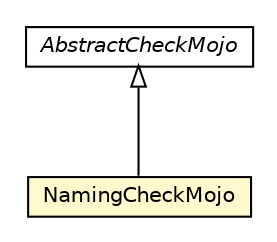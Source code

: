 #!/usr/local/bin/dot
#
# Class diagram 
# Generated by UMLGraph version R5_6-24-gf6e263 (http://www.umlgraph.org/)
#

digraph G {
	edge [fontname="Helvetica",fontsize=10,labelfontname="Helvetica",labelfontsize=10];
	node [fontname="Helvetica",fontsize=10,shape=plaintext];
	nodesep=0.25;
	ranksep=0.5;
	// org.universAAL.support.directives.api.AbstractCheckMojo
	c4097 [label=<<table title="org.universAAL.support.directives.api.AbstractCheckMojo" border="0" cellborder="1" cellspacing="0" cellpadding="2" port="p" href="../api/AbstractCheckMojo.html">
		<tr><td><table border="0" cellspacing="0" cellpadding="1">
<tr><td align="center" balign="center"><font face="Helvetica-Oblique"> AbstractCheckMojo </font></td></tr>
		</table></td></tr>
		</table>>, URL="../api/AbstractCheckMojo.html", fontname="Helvetica", fontcolor="black", fontsize=10.0];
	// org.universAAL.support.directives.mojos.NamingCheckMojo
	c4117 [label=<<table title="org.universAAL.support.directives.mojos.NamingCheckMojo" border="0" cellborder="1" cellspacing="0" cellpadding="2" port="p" bgcolor="lemonChiffon" href="./NamingCheckMojo.html">
		<tr><td><table border="0" cellspacing="0" cellpadding="1">
<tr><td align="center" balign="center"> NamingCheckMojo </td></tr>
		</table></td></tr>
		</table>>, URL="./NamingCheckMojo.html", fontname="Helvetica", fontcolor="black", fontsize=10.0];
	//org.universAAL.support.directives.mojos.NamingCheckMojo extends org.universAAL.support.directives.api.AbstractCheckMojo
	c4097:p -> c4117:p [dir=back,arrowtail=empty];
}

